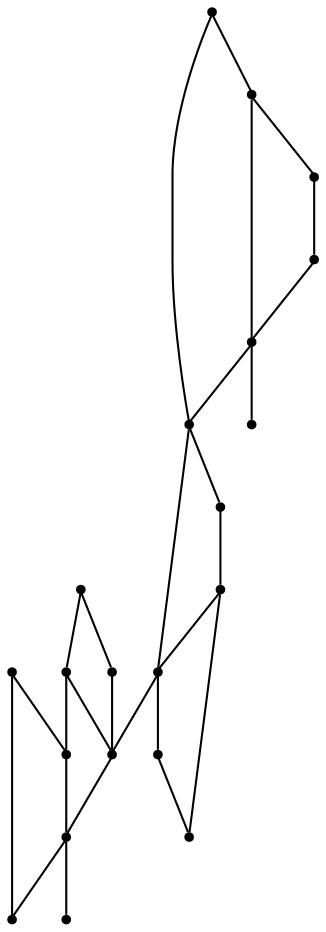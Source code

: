 graph {
  node [shape=point,comment="{\"directed\":false,\"doi\":\"10.1007/978-3-031-22203-0_12\",\"figure\":\"9 (3)\"}"]

  v0 [pos="979.2101736206905,2238.6443228065073"]
  v1 [pos="932.6537705292305,2238.6443228065073"]
  v2 [pos="978.1193620063962,2283.1424434436185"]
  v3 [pos="971.3265928742353,2152.811948067512"]
  v4 [pos="924.7650550180464,2153.3003647179075"]
  v5 [pos="971.4089557722585,2104.3139742133926"]
  v6 [pos="932.8382087347634,2204.556833912583"]
  v7 [pos="789.1976007301658,2235.7667278192653"]
  v8 [pos="931.5608922913611,2283.1424434436185"]
  v9 [pos="924.8463210158643,2104.8027088019808"]
  v10 [pos="924.6243656438899,2068.4287356071936"]
  v11 [pos="869.6635449737157,2154.684031729053"]
  v12 [pos="869.7437776597462,2106.187138864786"]
  v13 [pos="831.7241514384388,2105.771593647974"]
  v14 [pos="831.6418521288333,2154.26931315154"]
  v15 [pos="789.7841561921157,2054.3244251257975"]
  v16 [pos="789.0746843187558,2014.92170912734"]
  v17 [pos="742.6422945389113,2235.7667278192653"]
  v18 [pos="742.5172797097173,2014.92170912734"]
  v19 [pos="788.1078860160769,2280.284814974828"]
  v20 [pos="743.227753100656,2054.3244251257975"]

  v0 -- v1 [id="-1",pos="979.2101736206905,2238.6443228065073 932.6537705292305,2238.6443228065073 932.6537705292305,2238.6443228065073 932.6537705292305,2238.6443228065073"]
  v17 -- v20 [id="-2",pos="742.6422945389113,2235.7667278192653 743.227753100656,2054.3244251257975 743.227753100656,2054.3244251257975 743.227753100656,2054.3244251257975"]
  v20 -- v18 [id="-3",pos="743.227753100656,2054.3244251257975 742.5172797097173,2014.92170912734 742.5172797097173,2014.92170912734 742.5172797097173,2014.92170912734"]
  v20 -- v15 [id="-4",pos="743.227753100656,2054.3244251257975 789.7841561921157,2054.3244251257975 789.7841561921157,2054.3244251257975 789.7841561921157,2054.3244251257975"]
  v19 -- v8 [id="-5",pos="788.1078860160769,2280.284814974828 931.5608922913611,2283.1424434436185 931.5608922913611,2283.1424434436185 931.5608922913611,2283.1424434436185"]
  v19 -- v7 [id="-6",pos="788.1078860160769,2280.284814974828 789.1976007301658,2235.7667278192653 789.1976007301658,2235.7667278192653 789.1976007301658,2235.7667278192653"]
  v16 -- v18 [id="-7",pos="789.0746843187558,2014.92170912734 742.5172797097173,2014.92170912734 742.5172797097173,2014.92170912734 742.5172797097173,2014.92170912734"]
  v7 -- v17 [id="-8",pos="789.1976007301658,2235.7667278192653 742.6422945389113,2235.7667278192653 742.6422945389113,2235.7667278192653 742.6422945389113,2235.7667278192653"]
  v7 -- v15 [id="-9",pos="789.1976007301658,2235.7667278192653 789.7841561921157,2054.3244251257975 789.7841561921157,2054.3244251257975 789.7841561921157,2054.3244251257975"]
  v15 -- v16 [id="-10",pos="789.7841561921157,2054.3244251257975 789.0746843187558,2014.92170912734 789.0746843187558,2014.92170912734 789.0746843187558,2014.92170912734"]
  v15 -- v12 [id="-11",pos="789.7841561921157,2054.3244251257975 870.0927191018634,2051.055448224328 870.0927191018634,2051.055448224328 870.0927191018634,2051.055448224328 869.7437776597462,2106.187138864786 869.7437776597462,2106.187138864786 869.7437776597462,2106.187138864786"]
  v14 -- v13 [id="-12",pos="831.6418521288333,2154.26931315154 831.7241514384388,2105.771593647974 831.7241514384388,2105.771593647974 831.7241514384388,2105.771593647974"]
  v11 -- v4 [id="-13",pos="869.6635449737157,2154.684031729053 878.2024043645479,2153.7828041302955 878.2024043645479,2153.7828041302955 878.2024043645479,2153.7828041302955 924.7650550180464,2153.3003647179075 924.7650550180464,2153.3003647179075 924.7650550180464,2153.3003647179075"]
  v13 -- v12 [id="-14",pos="831.7241514384388,2105.771593647974 869.7437776597462,2106.187138864786 869.7437776597462,2106.187138864786 869.7437776597462,2106.187138864786"]
  v2 -- v0 [id="-15",pos="978.1193620063962,2283.1424434436185 979.2101736206905,2238.6443228065073 979.2101736206905,2238.6443228065073 979.2101736206905,2238.6443228065073"]
  v3 -- v4 [id="-16",pos="971.3265928742353,2152.811948067512 924.7650550180464,2153.3003647179075 924.7650550180464,2153.3003647179075 924.7650550180464,2153.3003647179075"]
  v3 -- v5 [id="-17",pos="971.3265928742353,2152.811948067512 971.4089557722585,2104.3139742133926 971.4089557722585,2104.3139742133926 971.4089557722585,2104.3139742133926"]
  v14 -- v11 [id="-19",pos="831.6418521288333,2154.26931315154 869.6635449737157,2154.684031729053 869.6635449737157,2154.684031729053 869.6635449737157,2154.684031729053"]
  v11 -- v12 [id="-20",pos="869.6635449737157,2154.684031729053 869.7437776597462,2106.187138864786 869.7437776597462,2106.187138864786 869.7437776597462,2106.187138864786"]
  v1 -- v6 [id="-21",pos="932.6537705292305,2238.6443228065073 932.8382087347634,2204.556833912583 932.8382087347634,2204.556833912583 932.8382087347634,2204.556833912583"]
  v1 -- v7 [id="-22",pos="932.6537705292305,2238.6443228065073 789.1976007301658,2235.7667278192653 789.1976007301658,2235.7667278192653 789.1976007301658,2235.7667278192653"]
  v8 -- v1 [id="-23",pos="931.5608922913611,2283.1424434436185 932.6537705292305,2238.6443228065073 932.6537705292305,2238.6443228065073 932.6537705292305,2238.6443228065073"]
  v8 -- v2 [id="-24",pos="931.5608922913611,2283.1424434436185 978.1193620063962,2283.1424434436185 978.1193620063962,2283.1424434436185 978.1193620063962,2283.1424434436185"]
  v12 -- v9 [id="-25",pos="869.7437776597462,2106.187138864786 878.2857687801497,2105.288073245734 878.2857687801497,2105.288073245734 878.2857687801497,2105.288073245734 924.8463210158643,2104.8027088019808 924.8463210158643,2104.8027088019808 924.8463210158643,2104.8027088019808"]
  v4 -- v9 [id="-26",pos="924.7650550180464,2153.3003647179075 924.8463210158643,2104.8027088019808 924.8463210158643,2104.8027088019808 924.8463210158643,2104.8027088019808"]
  v9 -- v5 [id="-28",pos="924.8463210158643,2104.8027088019808 971.4089557722585,2104.3139742133926 971.4089557722585,2104.3139742133926 971.4089557722585,2104.3139742133926"]
  v9 -- v10 [id="-29",pos="924.8463210158643,2104.8027088019808 924.6243656438899,2068.4287356071936 924.6243656438899,2068.4287356071936 924.6243656438899,2068.4287356071936"]
}
